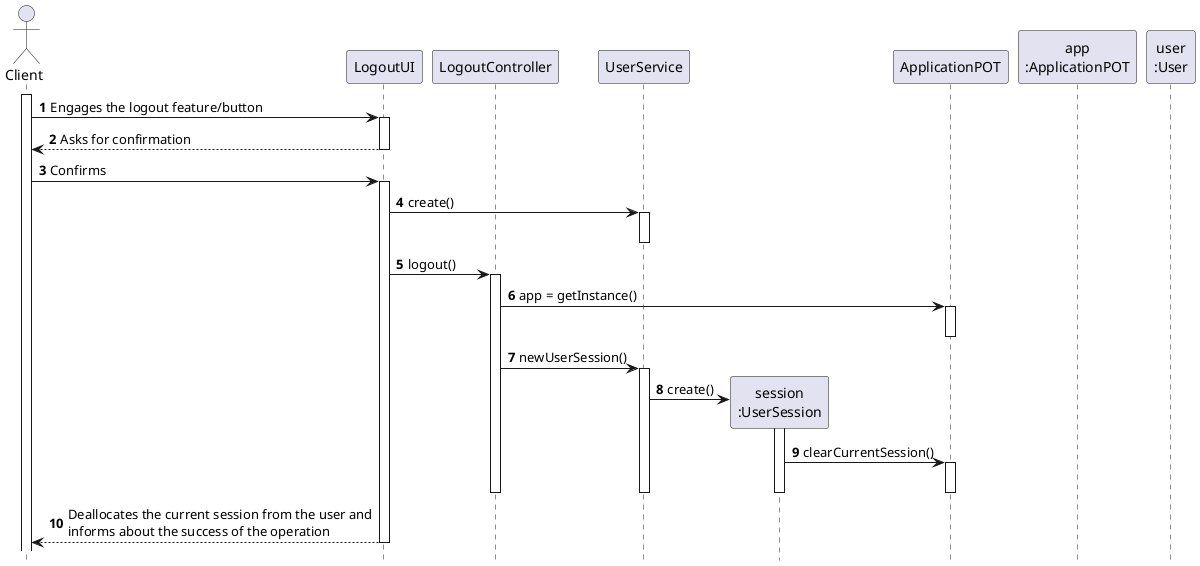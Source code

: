 @startuml
autonumber
hide footbox

actor "Client" as U

participant "LogoutUI" as UI
participant "LogoutController" as CTRL

participant "UserService" as US
participant "session\n:UserSession" as SES
participant "ApplicationPOT" as _APP

participant "app\n:ApplicationPOT" as APP
participant "user\n:User" as USER


activate U

U -> UI : Engages the logout feature/button
activate UI
UI --> U : Asks for confirmation
deactivate UI

U -> UI : Confirms
activate UI

UI -> US : create()
activate US
deactivate US
UI -> CTRL : logout()
activate CTRL
CTRL -> _APP: app = getInstance()
activate _APP
deactivate _APP


CTRL -> US : newUserSession()
activate US

US -> SES** : create()
activate SES

SES -> _APP : clearCurrentSession()
activate _APP
deactivate SES


deactivate _APP
deactivate US
deactivate CTRL

UI --> U : Deallocates the current session from the user and\ninforms about the success of the operation
deactivate UI

@enduml